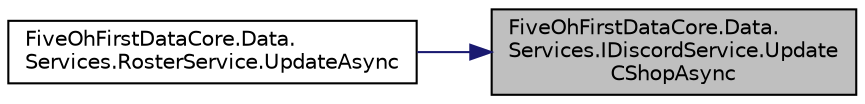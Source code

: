 digraph "FiveOhFirstDataCore.Data.Services.IDiscordService.UpdateCShopAsync"
{
 // LATEX_PDF_SIZE
  edge [fontname="Helvetica",fontsize="10",labelfontname="Helvetica",labelfontsize="10"];
  node [fontname="Helvetica",fontsize="10",shape=record];
  rankdir="RL";
  Node1 [label="FiveOhFirstDataCore.Data.\lServices.IDiscordService.Update\lCShopAsync",height=0.2,width=0.4,color="black", fillcolor="grey75", style="filled", fontcolor="black",tooltip="Update the C-Shop for a user on Discord."];
  Node1 -> Node2 [dir="back",color="midnightblue",fontsize="10",style="solid",fontname="Helvetica"];
  Node2 [label="FiveOhFirstDataCore.Data.\lServices.RosterService.UpdateAsync",height=0.2,width=0.4,color="black", fillcolor="white", style="filled",URL="$class_five_oh_first_data_core_1_1_data_1_1_services_1_1_roster_service.html#ac85ee7c91d57c520c1829e6228a36bc0",tooltip="Update a troopers 501st related data."];
}
